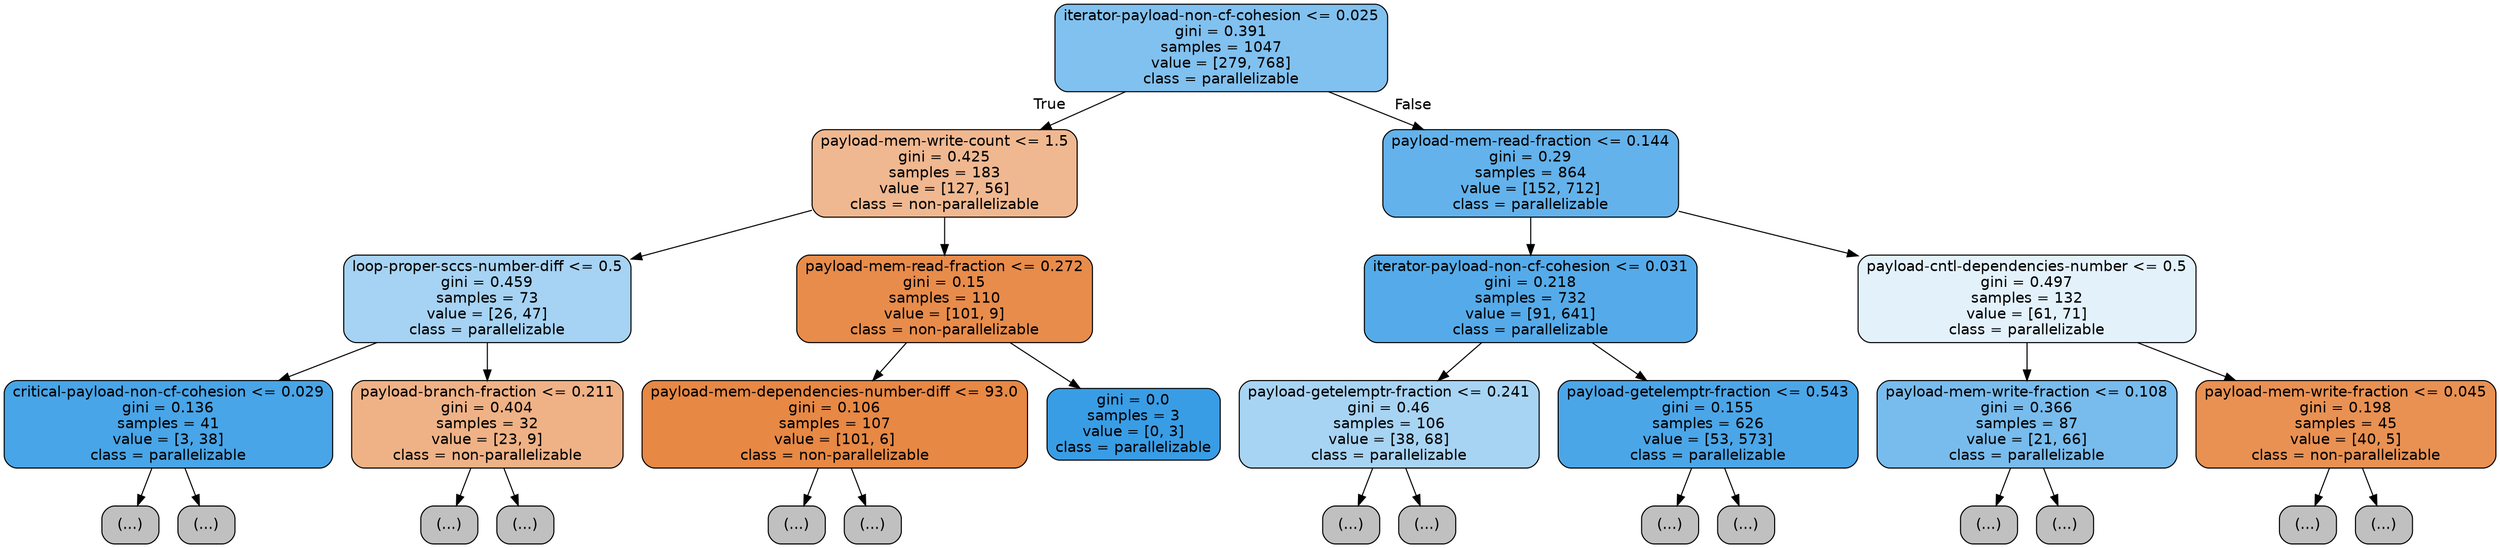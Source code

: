 digraph Tree {
node [shape=box, style="filled, rounded", color="black", fontname=helvetica] ;
edge [fontname=helvetica] ;
0 [label="iterator-payload-non-cf-cohesion <= 0.025\ngini = 0.391\nsamples = 1047\nvalue = [279, 768]\nclass = parallelizable", fillcolor="#399de5a2"] ;
1 [label="payload-mem-write-count <= 1.5\ngini = 0.425\nsamples = 183\nvalue = [127, 56]\nclass = non-parallelizable", fillcolor="#e581398f"] ;
0 -> 1 [labeldistance=2.5, labelangle=45, headlabel="True"] ;
2 [label="loop-proper-sccs-number-diff <= 0.5\ngini = 0.459\nsamples = 73\nvalue = [26, 47]\nclass = parallelizable", fillcolor="#399de572"] ;
1 -> 2 ;
3 [label="critical-payload-non-cf-cohesion <= 0.029\ngini = 0.136\nsamples = 41\nvalue = [3, 38]\nclass = parallelizable", fillcolor="#399de5eb"] ;
2 -> 3 ;
4 [label="(...)", fillcolor="#C0C0C0"] ;
3 -> 4 ;
5 [label="(...)", fillcolor="#C0C0C0"] ;
3 -> 5 ;
10 [label="payload-branch-fraction <= 0.211\ngini = 0.404\nsamples = 32\nvalue = [23, 9]\nclass = non-parallelizable", fillcolor="#e581399b"] ;
2 -> 10 ;
11 [label="(...)", fillcolor="#C0C0C0"] ;
10 -> 11 ;
12 [label="(...)", fillcolor="#C0C0C0"] ;
10 -> 12 ;
21 [label="payload-mem-read-fraction <= 0.272\ngini = 0.15\nsamples = 110\nvalue = [101, 9]\nclass = non-parallelizable", fillcolor="#e58139e8"] ;
1 -> 21 ;
22 [label="payload-mem-dependencies-number-diff <= 93.0\ngini = 0.106\nsamples = 107\nvalue = [101, 6]\nclass = non-parallelizable", fillcolor="#e58139f0"] ;
21 -> 22 ;
23 [label="(...)", fillcolor="#C0C0C0"] ;
22 -> 23 ;
36 [label="(...)", fillcolor="#C0C0C0"] ;
22 -> 36 ;
37 [label="gini = 0.0\nsamples = 3\nvalue = [0, 3]\nclass = parallelizable", fillcolor="#399de5ff"] ;
21 -> 37 ;
38 [label="payload-mem-read-fraction <= 0.144\ngini = 0.29\nsamples = 864\nvalue = [152, 712]\nclass = parallelizable", fillcolor="#399de5c9"] ;
0 -> 38 [labeldistance=2.5, labelangle=-45, headlabel="False"] ;
39 [label="iterator-payload-non-cf-cohesion <= 0.031\ngini = 0.218\nsamples = 732\nvalue = [91, 641]\nclass = parallelizable", fillcolor="#399de5db"] ;
38 -> 39 ;
40 [label="payload-getelemptr-fraction <= 0.241\ngini = 0.46\nsamples = 106\nvalue = [38, 68]\nclass = parallelizable", fillcolor="#399de570"] ;
39 -> 40 ;
41 [label="(...)", fillcolor="#C0C0C0"] ;
40 -> 41 ;
48 [label="(...)", fillcolor="#C0C0C0"] ;
40 -> 48 ;
63 [label="payload-getelemptr-fraction <= 0.543\ngini = 0.155\nsamples = 626\nvalue = [53, 573]\nclass = parallelizable", fillcolor="#399de5e7"] ;
39 -> 63 ;
64 [label="(...)", fillcolor="#C0C0C0"] ;
63 -> 64 ;
149 [label="(...)", fillcolor="#C0C0C0"] ;
63 -> 149 ;
150 [label="payload-cntl-dependencies-number <= 0.5\ngini = 0.497\nsamples = 132\nvalue = [61, 71]\nclass = parallelizable", fillcolor="#399de524"] ;
38 -> 150 ;
151 [label="payload-mem-write-fraction <= 0.108\ngini = 0.366\nsamples = 87\nvalue = [21, 66]\nclass = parallelizable", fillcolor="#399de5ae"] ;
150 -> 151 ;
152 [label="(...)", fillcolor="#C0C0C0"] ;
151 -> 152 ;
177 [label="(...)", fillcolor="#C0C0C0"] ;
151 -> 177 ;
178 [label="payload-mem-write-fraction <= 0.045\ngini = 0.198\nsamples = 45\nvalue = [40, 5]\nclass = non-parallelizable", fillcolor="#e58139df"] ;
150 -> 178 ;
179 [label="(...)", fillcolor="#C0C0C0"] ;
178 -> 179 ;
182 [label="(...)", fillcolor="#C0C0C0"] ;
178 -> 182 ;
}